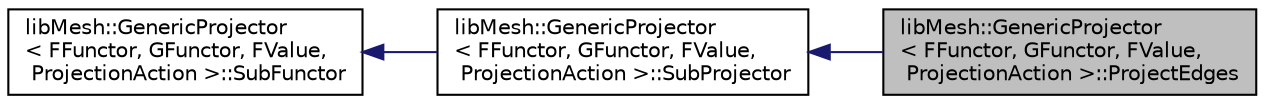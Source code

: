 digraph "libMesh::GenericProjector&lt; FFunctor, GFunctor, FValue, ProjectionAction &gt;::ProjectEdges"
{
 // INTERACTIVE_SVG=YES
  edge [fontname="Helvetica",fontsize="10",labelfontname="Helvetica",labelfontsize="10"];
  node [fontname="Helvetica",fontsize="10",shape=record];
  rankdir="LR";
  Node1 [label="libMesh::GenericProjector\l\< FFunctor, GFunctor, FValue,\l ProjectionAction \>::ProjectEdges",height=0.2,width=0.4,color="black", fillcolor="grey75", style="filled" fontcolor="black"];
  Node2 -> Node1 [dir="back",color="midnightblue",fontsize="10",style="solid",fontname="Helvetica"];
  Node2 [label="libMesh::GenericProjector\l\< FFunctor, GFunctor, FValue,\l ProjectionAction \>::SubProjector",height=0.2,width=0.4,color="black", fillcolor="white", style="filled",URL="$structlibMesh_1_1GenericProjector_1_1SubProjector.html"];
  Node3 -> Node2 [dir="back",color="midnightblue",fontsize="10",style="solid",fontname="Helvetica"];
  Node3 [label="libMesh::GenericProjector\l\< FFunctor, GFunctor, FValue,\l ProjectionAction \>::SubFunctor",height=0.2,width=0.4,color="black", fillcolor="white", style="filled",URL="$structlibMesh_1_1GenericProjector_1_1SubFunctor.html"];
}
